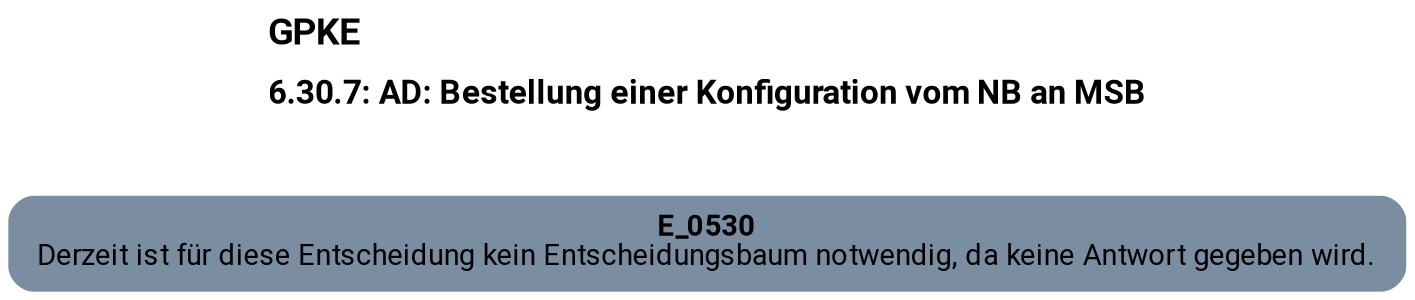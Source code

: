 digraph D {
    labelloc="t";
    label=<<B><FONT POINT-SIZE="18">GPKE</FONT></B><BR align="left"/><BR/><B><FONT POINT-SIZE="16">6.30.7: AD: Bestellung einer Konfiguration vom NB an MSB</FONT></B><BR align="left"/><BR/><BR/><BR/>>;
    ratio="compress";
    concentrate=true;
    pack=true;
    rankdir=TB;
    packmode="array";
    size="20,20";
    fontsize=12;
    "Empty" [margin="0.2,0.12", shape=box, style="filled,rounded", penwidth=0.0, fillcolor="#7a8da1", label=<<B>E_0530</B><BR align="center"/><FONT>Derzeit ist für diese Entscheidung kein Entscheidungsbaum notwendig, da keine Antwort gegeben wird.</FONT><BR align="center"/>>, fontname="Roboto, sans-serif"];


    bgcolor="transparent";
fontname="Roboto, sans-serif";
}